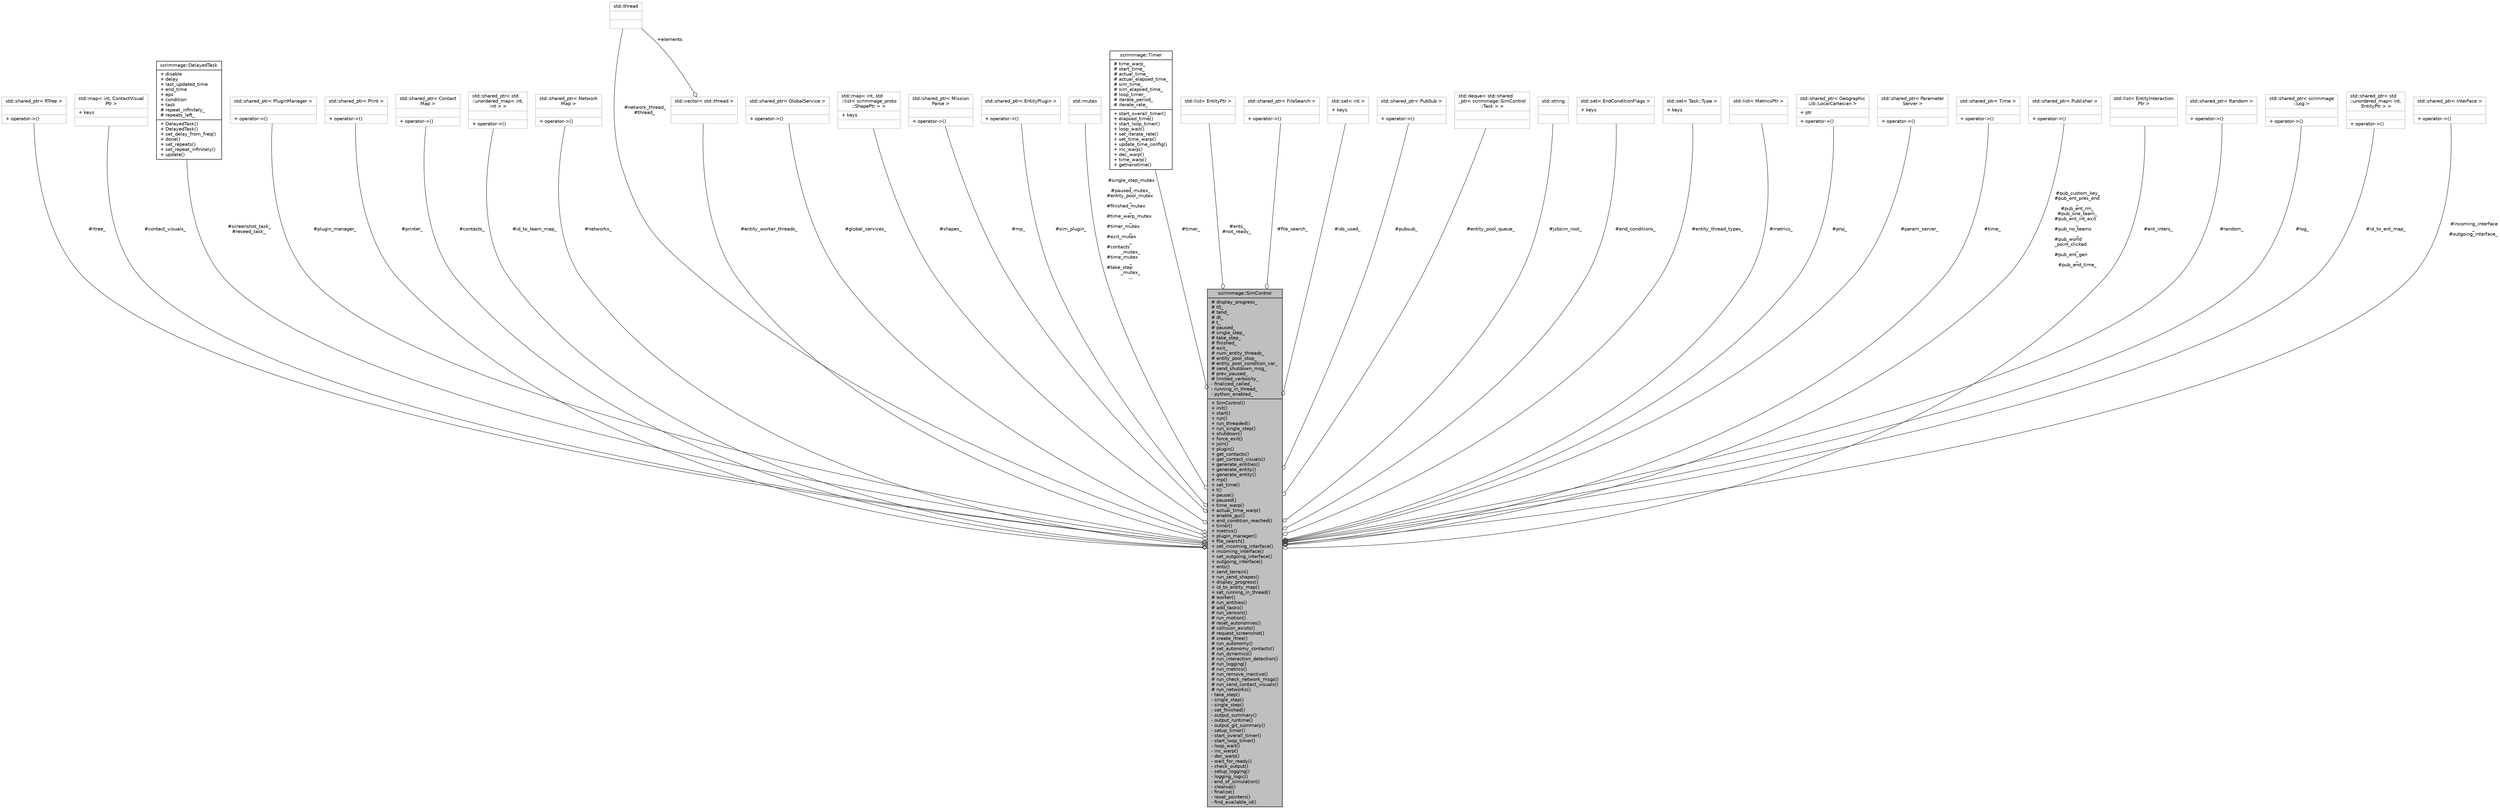 digraph "scrimmage::SimControl"
{
 // LATEX_PDF_SIZE
  edge [fontname="Helvetica",fontsize="10",labelfontname="Helvetica",labelfontsize="10"];
  node [fontname="Helvetica",fontsize="10",shape=record];
  Node1 [label="{scrimmage::SimControl\n|# display_progress_\l# t0_\l# tend_\l# dt_\l# t_\l# paused_\l# single_step_\l# take_step_\l# finished_\l# exit_\l# num_entity_threads_\l# entity_pool_stop_\l# entity_pool_condition_var_\l# send_shutdown_msg_\l# prev_paused_\l# limited_verbosity_\l- finalized_called_\l- running_in_thread_\l- python_enabled_\l|+ SimControl()\l+ init()\l+ start()\l+ run()\l+ run_threaded()\l+ run_single_step()\l+ shutdown()\l+ force_exit()\l+ join()\l+ plugin()\l+ get_contacts()\l+ get_contact_visuals()\l+ generate_entities()\l+ generate_entity()\l+ generate_entity()\l+ mp()\l+ set_time()\l+ t()\l+ pause()\l+ paused()\l+ time_warp()\l+ actual_time_warp()\l+ enable_gui()\l+ end_condition_reached()\l+ timer()\l+ metrics()\l+ plugin_manager()\l+ file_search()\l+ set_incoming_interface()\l+ incoming_interface()\l+ set_outgoing_interface()\l+ outgoing_interface()\l+ ents()\l+ send_terrain()\l+ run_send_shapes()\l+ display_progress()\l+ id_to_entity_map()\l+ set_running_in_thread()\l# worker()\l# run_entities()\l# add_tasks()\l# run_sensors()\l# run_motion()\l# reset_autonomies()\l# collision_exists()\l# request_screenshot()\l# create_rtree()\l# run_autonomy()\l# set_autonomy_contacts()\l# run_dynamics()\l# run_interaction_detection()\l# run_logging()\l# run_metrics()\l# run_remove_inactive()\l# run_check_network_msgs()\l# run_send_contact_visuals()\l# run_networks()\l- take_step()\l- single_step()\l- single_step()\l- set_finished()\l- output_summary()\l- output_runtime()\l- output_git_summary()\l- setup_timer()\l- start_overall_timer()\l- start_loop_timer()\l- loop_wait()\l- inc_warp()\l- dec_warp()\l- wait_for_ready()\l- check_output()\l- setup_logging()\l- logging_logic()\l- end_of_simulation()\l- cleanup()\l- finalize()\l- reset_pointers()\l- find_available_id()\l}",height=0.2,width=0.4,color="black", fillcolor="grey75", style="filled", fontcolor="black",tooltip=" "];
  Node2 -> Node1 [color="grey25",fontsize="10",style="solid",label=" #rtree_" ,arrowhead="odiamond",fontname="Helvetica"];
  Node2 [label="{std::shared_ptr\< RTree \>\n||+ operator-\>()\l}",height=0.2,width=0.4,color="grey75", fillcolor="white", style="filled",tooltip=" "];
  Node11 -> Node1 [color="grey25",fontsize="10",style="solid",label=" #contact_visuals_" ,arrowhead="odiamond",fontname="Helvetica"];
  Node11 [label="{std::map\< int, ContactVisual\lPtr \>\n|+ keys\l|}",height=0.2,width=0.4,color="grey75", fillcolor="white", style="filled",tooltip=" "];
  Node12 -> Node1 [color="grey25",fontsize="10",style="solid",label=" #screenshot_task_\n#reseed_task_" ,arrowhead="odiamond",fontname="Helvetica"];
  Node12 [label="{scrimmage::DelayedTask\n|+ disable\l+ delay\l+ last_updated_time\l+ end_time\l+ eps\l+ condition\l+ task\l# repeat_infinitely_\l# repeats_left_\l|+ DelayedTask()\l+ DelayedTask()\l+ set_delay_from_freq()\l+ done()\l+ set_repeats()\l+ set_repeat_infinitely()\l+ update()\l}",height=0.2,width=0.4,color="black", fillcolor="white", style="filled",URL="$classscrimmage_1_1DelayedTask.html",tooltip="repeats a task after a delay and some condition (if set) are met. The task can be set to repeat a fin..."];
  Node13 -> Node1 [color="grey25",fontsize="10",style="solid",label=" #plugin_manager_" ,arrowhead="odiamond",fontname="Helvetica"];
  Node13 [label="{std::shared_ptr\< PluginManager \>\n||+ operator-\>()\l}",height=0.2,width=0.4,color="grey75", fillcolor="white", style="filled",tooltip=" "];
  Node22 -> Node1 [color="grey25",fontsize="10",style="solid",label=" #printer_" ,arrowhead="odiamond",fontname="Helvetica"];
  Node22 [label="{std::shared_ptr\< Print \>\n||+ operator-\>()\l}",height=0.2,width=0.4,color="grey75", fillcolor="white", style="filled",tooltip=" "];
  Node31 -> Node1 [color="grey25",fontsize="10",style="solid",label=" #contacts_" ,arrowhead="odiamond",fontname="Helvetica"];
  Node31 [label="{std::shared_ptr\< Contact\lMap \>\n||+ operator-\>()\l}",height=0.2,width=0.4,color="grey75", fillcolor="white", style="filled",tooltip=" "];
  Node32 -> Node1 [color="grey25",fontsize="10",style="solid",label=" #id_to_team_map_" ,arrowhead="odiamond",fontname="Helvetica"];
  Node32 [label="{std::shared_ptr\< std\l::unordered_map\< int,\l int \> \>\n||+ operator-\>()\l}",height=0.2,width=0.4,color="grey75", fillcolor="white", style="filled",tooltip=" "];
  Node34 -> Node1 [color="grey25",fontsize="10",style="solid",label=" #networks_" ,arrowhead="odiamond",fontname="Helvetica"];
  Node34 [label="{std::shared_ptr\< Network\lMap \>\n||+ operator-\>()\l}",height=0.2,width=0.4,color="grey75", fillcolor="white", style="filled",tooltip=" "];
  Node35 -> Node1 [color="grey25",fontsize="10",style="solid",label=" #entity_worker_threads_" ,arrowhead="odiamond",fontname="Helvetica"];
  Node35 [label="{std::vector\< std::thread \>\n||}",height=0.2,width=0.4,color="grey75", fillcolor="white", style="filled",tooltip=" "];
  Node36 -> Node35 [color="grey25",fontsize="10",style="solid",label=" +elements" ,arrowhead="odiamond",fontname="Helvetica"];
  Node36 [label="{std::thread\n||}",height=0.2,width=0.4,color="grey75", fillcolor="white", style="filled",tooltip="STL class."];
  Node38 -> Node1 [color="grey25",fontsize="10",style="solid",label=" #global_services_" ,arrowhead="odiamond",fontname="Helvetica"];
  Node38 [label="{std::shared_ptr\< GlobalService \>\n||+ operator-\>()\l}",height=0.2,width=0.4,color="grey75", fillcolor="white", style="filled",tooltip=" "];
  Node41 -> Node1 [color="grey25",fontsize="10",style="solid",label=" #shapes_" ,arrowhead="odiamond",fontname="Helvetica"];
  Node41 [label="{std::map\< int, std\l::list\< scrimmage_proto\l::ShapePtr \> \>\n|+ keys\l|}",height=0.2,width=0.4,color="grey75", fillcolor="white", style="filled",tooltip=" "];
  Node43 -> Node1 [color="grey25",fontsize="10",style="solid",label=" #mp_" ,arrowhead="odiamond",fontname="Helvetica"];
  Node43 [label="{std::shared_ptr\< Mission\lParse \>\n||+ operator-\>()\l}",height=0.2,width=0.4,color="grey75", fillcolor="white", style="filled",tooltip=" "];
  Node62 -> Node1 [color="grey25",fontsize="10",style="solid",label=" #sim_plugin_" ,arrowhead="odiamond",fontname="Helvetica"];
  Node62 [label="{std::shared_ptr\< EntityPlugin \>\n||+ operator-\>()\l}",height=0.2,width=0.4,color="grey75", fillcolor="white", style="filled",tooltip=" "];
  Node99 -> Node1 [color="grey25",fontsize="10",style="solid",label=" #single_step_mutex\l_\n#paused_mutex_\n#entity_pool_mutex\l_\n#finished_mutex\l_\n#time_warp_mutex\l_\n#timer_mutex\l_\n#exit_mutex\l_\n#contacts\l_mutex_\n#time_mutex\l_\n#take_step\l_mutex_\n..." ,arrowhead="odiamond",fontname="Helvetica"];
  Node99 [label="{std::mutex\n||}",height=0.2,width=0.4,color="grey75", fillcolor="white", style="filled",tooltip="STL class."];
  Node100 -> Node1 [color="grey25",fontsize="10",style="solid",label=" #timer_" ,arrowhead="odiamond",fontname="Helvetica"];
  Node100 [label="{scrimmage::Timer\n|# time_warp_\l# start_time_\l# actual_time_\l# actual_elapsed_time_\l# sim_time_\l# sim_elapsed_time_\l# loop_timer_\l# iterate_period_\l# iterate_rate_\l|+ start_overall_timer()\l+ elapsed_time()\l+ start_loop_timer()\l+ loop_wait()\l+ set_iterate_rate()\l+ set_time_warp()\l+ update_time_config()\l+ inc_warp()\l+ dec_warp()\l+ time_warp()\l+ getnanotime()\l}",height=0.2,width=0.4,color="black", fillcolor="white", style="filled",URL="$classscrimmage_1_1Timer.html",tooltip=" "];
  Node101 -> Node1 [color="grey25",fontsize="10",style="solid",label=" #ents_\n#not_ready_" ,arrowhead="odiamond",fontname="Helvetica"];
  Node101 [label="{std::list\< EntityPtr \>\n||}",height=0.2,width=0.4,color="grey75", fillcolor="white", style="filled",tooltip=" "];
  Node84 -> Node1 [color="grey25",fontsize="10",style="solid",label=" #file_search_" ,arrowhead="odiamond",fontname="Helvetica"];
  Node84 [label="{std::shared_ptr\< FileSearch \>\n||+ operator-\>()\l}",height=0.2,width=0.4,color="grey75", fillcolor="white", style="filled",tooltip=" "];
  Node102 -> Node1 [color="grey25",fontsize="10",style="solid",label=" #ids_used_" ,arrowhead="odiamond",fontname="Helvetica"];
  Node102 [label="{std::set\< int \>\n|+ keys\l|}",height=0.2,width=0.4,color="grey75", fillcolor="white", style="filled",tooltip=" "];
  Node66 -> Node1 [color="grey25",fontsize="10",style="solid",label=" #pubsub_" ,arrowhead="odiamond",fontname="Helvetica"];
  Node66 [label="{std::shared_ptr\< PubSub \>\n||+ operator-\>()\l}",height=0.2,width=0.4,color="grey75", fillcolor="white", style="filled",tooltip=" "];
  Node103 -> Node1 [color="grey25",fontsize="10",style="solid",label=" #entity_pool_queue_" ,arrowhead="odiamond",fontname="Helvetica"];
  Node103 [label="{std::deque\< std::shared\l_ptr\< scrimmage::SimControl\l::Task \> \>\n||}",height=0.2,width=0.4,color="grey75", fillcolor="white", style="filled",tooltip=" "];
  Node16 -> Node1 [color="grey25",fontsize="10",style="solid",label=" #jsbsim_root_" ,arrowhead="odiamond",fontname="Helvetica"];
  Node16 [label="{std::string\n||}",height=0.2,width=0.4,color="grey75", fillcolor="white", style="filled",tooltip="STL class."];
  Node107 -> Node1 [color="grey25",fontsize="10",style="solid",label=" #end_conditions_" ,arrowhead="odiamond",fontname="Helvetica"];
  Node107 [label="{std::set\< EndConditionFlags \>\n|+ keys\l|}",height=0.2,width=0.4,color="grey75", fillcolor="white", style="filled",tooltip=" "];
  Node108 -> Node1 [color="grey25",fontsize="10",style="solid",label=" #entity_thread_types_" ,arrowhead="odiamond",fontname="Helvetica"];
  Node108 [label="{std::set\< Task::Type \>\n|+ keys\l|}",height=0.2,width=0.4,color="grey75", fillcolor="white", style="filled",tooltip=" "];
  Node109 -> Node1 [color="grey25",fontsize="10",style="solid",label=" #metrics_" ,arrowhead="odiamond",fontname="Helvetica"];
  Node109 [label="{std::list\< MetricsPtr \>\n||}",height=0.2,width=0.4,color="grey75", fillcolor="white", style="filled",tooltip=" "];
  Node60 -> Node1 [color="grey25",fontsize="10",style="solid",label=" #proj_" ,arrowhead="odiamond",fontname="Helvetica"];
  Node60 [label="{std::shared_ptr\< Geographic\lLib::LocalCartesian \>\n|+ ptr\l|+ operator-\>()\l}",height=0.2,width=0.4,color="grey75", fillcolor="white", style="filled",tooltip=" "];
  Node87 -> Node1 [color="grey25",fontsize="10",style="solid",label=" #param_server_" ,arrowhead="odiamond",fontname="Helvetica"];
  Node87 [label="{std::shared_ptr\< Parameter\lServer \>\n||+ operator-\>()\l}",height=0.2,width=0.4,color="grey75", fillcolor="white", style="filled",tooltip=" "];
  Node24 -> Node1 [color="grey25",fontsize="10",style="solid",label=" #time_" ,arrowhead="odiamond",fontname="Helvetica"];
  Node24 [label="{std::shared_ptr\< Time \>\n||+ operator-\>()\l}",height=0.2,width=0.4,color="grey75", fillcolor="white", style="filled",tooltip=" "];
  Node110 -> Node1 [color="grey25",fontsize="10",style="solid",label=" #pub_custom_key_\n#pub_ent_pres_end\l_\n#pub_ent_rm_\n#pub_one_team_\n#pub_ent_int_exit\l_\n#pub_no_teams\l_\n#pub_world\l_point_clicked\l_\n#pub_ent_gen\l_\n#pub_end_time_" ,arrowhead="odiamond",fontname="Helvetica"];
  Node110 [label="{std::shared_ptr\< Publisher \>\n||+ operator-\>()\l}",height=0.2,width=0.4,color="grey75", fillcolor="white", style="filled",tooltip=" "];
  Node114 -> Node1 [color="grey25",fontsize="10",style="solid",label=" #ent_inters_" ,arrowhead="odiamond",fontname="Helvetica"];
  Node114 [label="{std::list\< EntityInteraction\lPtr \>\n||}",height=0.2,width=0.4,color="grey75", fillcolor="white", style="filled",tooltip=" "];
  Node91 -> Node1 [color="grey25",fontsize="10",style="solid",label=" #random_" ,arrowhead="odiamond",fontname="Helvetica"];
  Node91 [label="{std::shared_ptr\< Random \>\n||+ operator-\>()\l}",height=0.2,width=0.4,color="grey75", fillcolor="white", style="filled",tooltip=" "];
  Node115 -> Node1 [color="grey25",fontsize="10",style="solid",label=" #log_" ,arrowhead="odiamond",fontname="Helvetica"];
  Node115 [label="{std::shared_ptr\< scrimmage\l::Log \>\n||+ operator-\>()\l}",height=0.2,width=0.4,color="grey75", fillcolor="white", style="filled",tooltip=" "];
  Node96 -> Node1 [color="grey25",fontsize="10",style="solid",label=" #id_to_ent_map_" ,arrowhead="odiamond",fontname="Helvetica"];
  Node96 [label="{std::shared_ptr\< std\l::unordered_map\< int,\l EntityPtr \> \>\n||+ operator-\>()\l}",height=0.2,width=0.4,color="grey75", fillcolor="white", style="filled",tooltip=" "];
  Node36 -> Node1 [color="grey25",fontsize="10",style="solid",label=" #network_thread_\n#thread_" ,arrowhead="odiamond",fontname="Helvetica"];
  Node126 -> Node1 [color="grey25",fontsize="10",style="solid",label=" #incoming_interface\l_\n#outgoing_interface_" ,arrowhead="odiamond",fontname="Helvetica"];
  Node126 [label="{std::shared_ptr\< Interface \>\n||+ operator-\>()\l}",height=0.2,width=0.4,color="grey75", fillcolor="white", style="filled",tooltip=" "];
}
